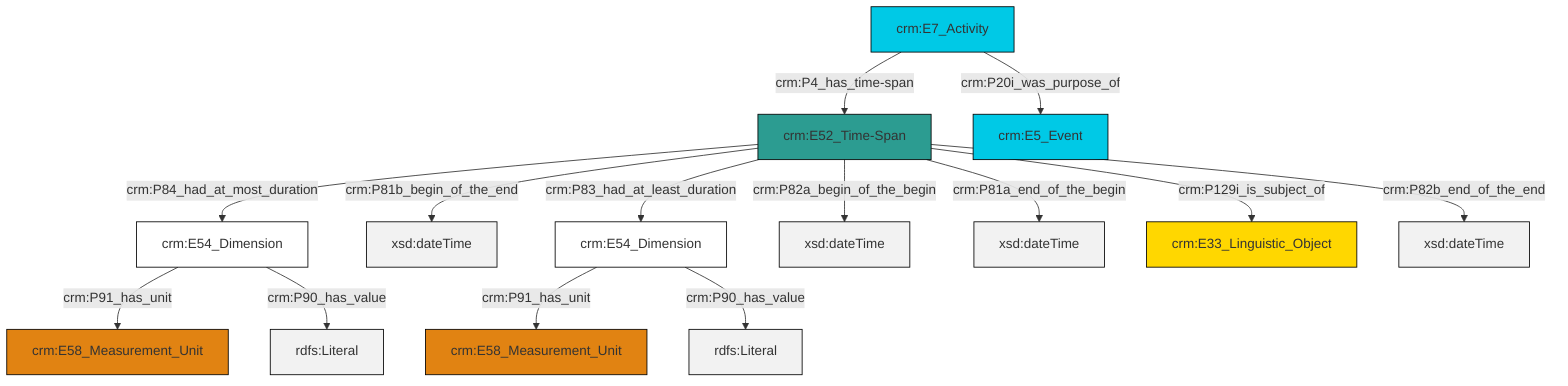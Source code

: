 graph TD
classDef Literal fill:#f2f2f2,stroke:#000000;
classDef CRM_Entity fill:#FFFFFF,stroke:#000000;
classDef Temporal_Entity fill:#00C9E6, stroke:#000000;
classDef Type fill:#E18312, stroke:#000000;
classDef Time-Span fill:#2C9C91, stroke:#000000;
classDef Appellation fill:#FFEB7F, stroke:#000000;
classDef Place fill:#008836, stroke:#000000;
classDef Persistent_Item fill:#B266B2, stroke:#000000;
classDef Conceptual_Object fill:#FFD700, stroke:#000000;
classDef Physical_Thing fill:#D2B48C, stroke:#000000;
classDef Actor fill:#f58aad, stroke:#000000;
classDef PC_Classes fill:#4ce600, stroke:#000000;
classDef Multi fill:#cccccc,stroke:#000000;

0["crm:E54_Dimension"]:::CRM_Entity -->|crm:P91_has_unit| 1["crm:E58_Measurement_Unit"]:::Type
4["crm:E52_Time-Span"]:::Time-Span -->|crm:P81b_begin_of_the_end| 5[xsd:dateTime]:::Literal
10["crm:E54_Dimension"]:::CRM_Entity -->|crm:P91_has_unit| 8["crm:E58_Measurement_Unit"]:::Type
2["crm:E7_Activity"]:::Temporal_Entity -->|crm:P20i_was_purpose_of| 11["crm:E5_Event"]:::Temporal_Entity
4["crm:E52_Time-Span"]:::Time-Span -->|crm:P82a_begin_of_the_begin| 13[xsd:dateTime]:::Literal
4["crm:E52_Time-Span"]:::Time-Span -->|crm:P81a_end_of_the_begin| 14[xsd:dateTime]:::Literal
4["crm:E52_Time-Span"]:::Time-Span -->|crm:P84_had_at_most_duration| 10["crm:E54_Dimension"]:::CRM_Entity
10["crm:E54_Dimension"]:::CRM_Entity -->|crm:P90_has_value| 17[rdfs:Literal]:::Literal
4["crm:E52_Time-Span"]:::Time-Span -->|crm:P82b_end_of_the_end| 18[xsd:dateTime]:::Literal
4["crm:E52_Time-Span"]:::Time-Span -->|crm:P83_had_at_least_duration| 0["crm:E54_Dimension"]:::CRM_Entity
4["crm:E52_Time-Span"]:::Time-Span -->|crm:P129i_is_subject_of| 15["crm:E33_Linguistic_Object"]:::Conceptual_Object
2["crm:E7_Activity"]:::Temporal_Entity -->|crm:P4_has_time-span| 4["crm:E52_Time-Span"]:::Time-Span
0["crm:E54_Dimension"]:::CRM_Entity -->|crm:P90_has_value| 20[rdfs:Literal]:::Literal